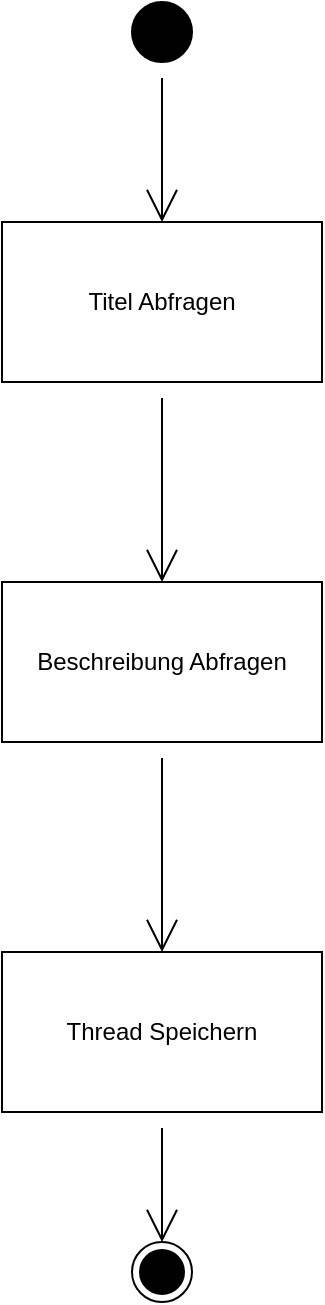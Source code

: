 <mxfile>
    <diagram id="4OIGy3t3B5ZChD89ZpxZ" name="Page-1">
        <mxGraphModel dx="1623" dy="906" grid="1" gridSize="10" guides="1" tooltips="1" connect="1" arrows="1" fold="1" page="1" pageScale="1" pageWidth="850" pageHeight="1100" math="0" shadow="0">
            <root>
                <mxCell id="0"/>
                <mxCell id="1" parent="0"/>
                <mxCell id="4" style="edgeStyle=none;curved=1;rounded=0;orthogonalLoop=1;jettySize=auto;html=1;endArrow=open;startSize=14;endSize=14;sourcePerimeterSpacing=8;targetPerimeterSpacing=8;entryX=0.5;entryY=0;entryDx=0;entryDy=0;" edge="1" parent="1" source="3" target="5">
                    <mxGeometry relative="1" as="geometry">
                        <mxPoint x="180" y="425" as="targetPoint"/>
                    </mxGeometry>
                </mxCell>
                <mxCell id="3" value="" style="ellipse;fillColor=strokeColor;" vertex="1" parent="1">
                    <mxGeometry x="410" y="110" width="30" height="30" as="geometry"/>
                </mxCell>
                <mxCell id="8" value="" style="edgeStyle=none;curved=1;rounded=0;orthogonalLoop=1;jettySize=auto;html=1;endArrow=open;startSize=14;endSize=14;sourcePerimeterSpacing=8;targetPerimeterSpacing=8;entryX=0.5;entryY=0;entryDx=0;entryDy=0;" edge="1" parent="1" source="5" target="7">
                    <mxGeometry relative="1" as="geometry"/>
                </mxCell>
                <mxCell id="5" value="Titel Abfragen" style="rounded=0;whiteSpace=wrap;html=1;" vertex="1" parent="1">
                    <mxGeometry x="345" y="220" width="160" height="80" as="geometry"/>
                </mxCell>
                <mxCell id="10" value="" style="edgeStyle=none;curved=1;rounded=0;orthogonalLoop=1;jettySize=auto;html=1;endArrow=open;startSize=14;endSize=14;sourcePerimeterSpacing=8;targetPerimeterSpacing=8;entryX=0.5;entryY=0;entryDx=0;entryDy=0;" edge="1" parent="1" source="7" target="9">
                    <mxGeometry relative="1" as="geometry"/>
                </mxCell>
                <mxCell id="7" value="Beschreibung Abfragen" style="rounded=0;whiteSpace=wrap;html=1;fillColor=rgb(255, 255, 255);" vertex="1" parent="1">
                    <mxGeometry x="345" y="400" width="160" height="80" as="geometry"/>
                </mxCell>
                <mxCell id="13" style="edgeStyle=none;curved=1;rounded=0;orthogonalLoop=1;jettySize=auto;html=1;entryX=0.5;entryY=0;entryDx=0;entryDy=0;endArrow=open;startSize=14;endSize=14;sourcePerimeterSpacing=8;targetPerimeterSpacing=8;" edge="1" parent="1" source="9" target="12">
                    <mxGeometry relative="1" as="geometry"/>
                </mxCell>
                <mxCell id="9" value="Thread Speichern" style="rounded=0;whiteSpace=wrap;html=1;fillColor=rgb(255, 255, 255);" vertex="1" parent="1">
                    <mxGeometry x="345" y="585" width="160" height="80" as="geometry"/>
                </mxCell>
                <mxCell id="12" value="" style="ellipse;html=1;shape=endState;fillColor=strokeColor;" vertex="1" parent="1">
                    <mxGeometry x="410" y="730" width="30" height="30" as="geometry"/>
                </mxCell>
            </root>
        </mxGraphModel>
    </diagram>
</mxfile>